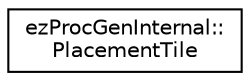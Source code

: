 digraph "Graphical Class Hierarchy"
{
 // LATEX_PDF_SIZE
  edge [fontname="Helvetica",fontsize="10",labelfontname="Helvetica",labelfontsize="10"];
  node [fontname="Helvetica",fontsize="10",shape=record];
  rankdir="LR";
  Node0 [label="ezProcGenInternal::\lPlacementTile",height=0.2,width=0.4,color="black", fillcolor="white", style="filled",URL="$da/d3c/classez_proc_gen_internal_1_1_placement_tile.htm",tooltip=" "];
}
